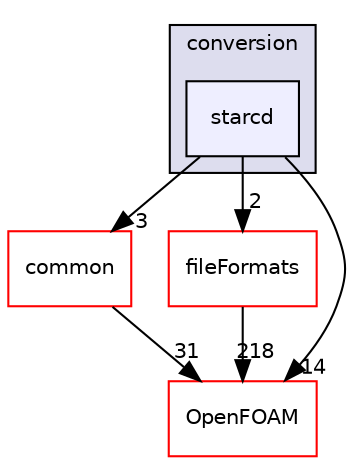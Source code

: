 digraph "src/conversion/starcd" {
  bgcolor=transparent;
  compound=true
  node [ fontsize="10", fontname="Helvetica"];
  edge [ labelfontsize="10", labelfontname="Helvetica"];
  subgraph clusterdir_22e3beccf9f956a3c7bfcabae9a0dde0 {
    graph [ bgcolor="#ddddee", pencolor="black", label="conversion" fontname="Helvetica", fontsize="10", URL="dir_22e3beccf9f956a3c7bfcabae9a0dde0.html"]
  dir_f3d14472623b55fa98daa4d95b066d3a [shape=box, label="starcd", style="filled", fillcolor="#eeeeff", pencolor="black", URL="dir_f3d14472623b55fa98daa4d95b066d3a.html"];
  }
  dir_888485a4ca6b3c01fe64b25e5a2b5171 [shape=box label="common" color="red" URL="dir_888485a4ca6b3c01fe64b25e5a2b5171.html"];
  dir_b05602f37bb521a7142c0a3e200b5f35 [shape=box label="fileFormats" color="red" URL="dir_b05602f37bb521a7142c0a3e200b5f35.html"];
  dir_c5473ff19b20e6ec4dfe5c310b3778a8 [shape=box label="OpenFOAM" color="red" URL="dir_c5473ff19b20e6ec4dfe5c310b3778a8.html"];
  dir_f3d14472623b55fa98daa4d95b066d3a->dir_888485a4ca6b3c01fe64b25e5a2b5171 [headlabel="3", labeldistance=1.5 headhref="dir_000560_000551.html"];
  dir_f3d14472623b55fa98daa4d95b066d3a->dir_b05602f37bb521a7142c0a3e200b5f35 [headlabel="2", labeldistance=1.5 headhref="dir_000560_000682.html"];
  dir_f3d14472623b55fa98daa4d95b066d3a->dir_c5473ff19b20e6ec4dfe5c310b3778a8 [headlabel="14", labeldistance=1.5 headhref="dir_000560_002151.html"];
  dir_888485a4ca6b3c01fe64b25e5a2b5171->dir_c5473ff19b20e6ec4dfe5c310b3778a8 [headlabel="31", labeldistance=1.5 headhref="dir_000551_002151.html"];
  dir_b05602f37bb521a7142c0a3e200b5f35->dir_c5473ff19b20e6ec4dfe5c310b3778a8 [headlabel="218", labeldistance=1.5 headhref="dir_000682_002151.html"];
}
